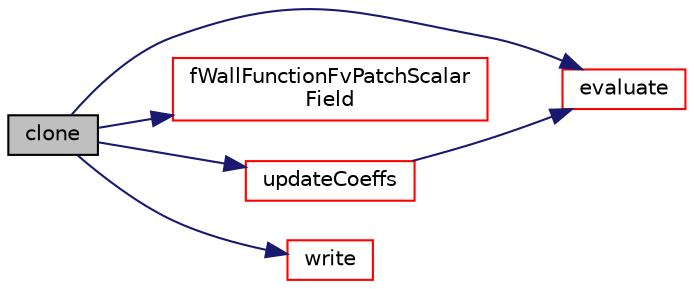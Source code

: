 digraph "clone"
{
  bgcolor="transparent";
  edge [fontname="Helvetica",fontsize="10",labelfontname="Helvetica",labelfontsize="10"];
  node [fontname="Helvetica",fontsize="10",shape=record];
  rankdir="LR";
  Node1 [label="clone",height=0.2,width=0.4,color="black", fillcolor="grey75", style="filled", fontcolor="black"];
  Node1 -> Node2 [color="midnightblue",fontsize="10",style="solid",fontname="Helvetica"];
  Node2 [label="evaluate",height=0.2,width=0.4,color="red",URL="$a00905.html#a96dc99388e664182349d72cdca254c20",tooltip="Evaluate the patchField. "];
  Node1 -> Node3 [color="midnightblue",fontsize="10",style="solid",fontname="Helvetica"];
  Node3 [label="fWallFunctionFvPatchScalar\lField",height=0.2,width=0.4,color="red",URL="$a00905.html#af17c171d6136c9ed81e1246352ec8984",tooltip="Construct from patch and internal field. "];
  Node1 -> Node4 [color="midnightblue",fontsize="10",style="solid",fontname="Helvetica"];
  Node4 [label="updateCoeffs",height=0.2,width=0.4,color="red",URL="$a00905.html#a7e24eafac629d3733181cd942d4c902f",tooltip="Update the coefficients associated with the patch field. "];
  Node4 -> Node2 [color="midnightblue",fontsize="10",style="solid",fontname="Helvetica"];
  Node1 -> Node5 [color="midnightblue",fontsize="10",style="solid",fontname="Helvetica"];
  Node5 [label="write",height=0.2,width=0.4,color="red",URL="$a00905.html#a0941061ad5a26be83b4107d05750ace6",tooltip="Write. "];
}
